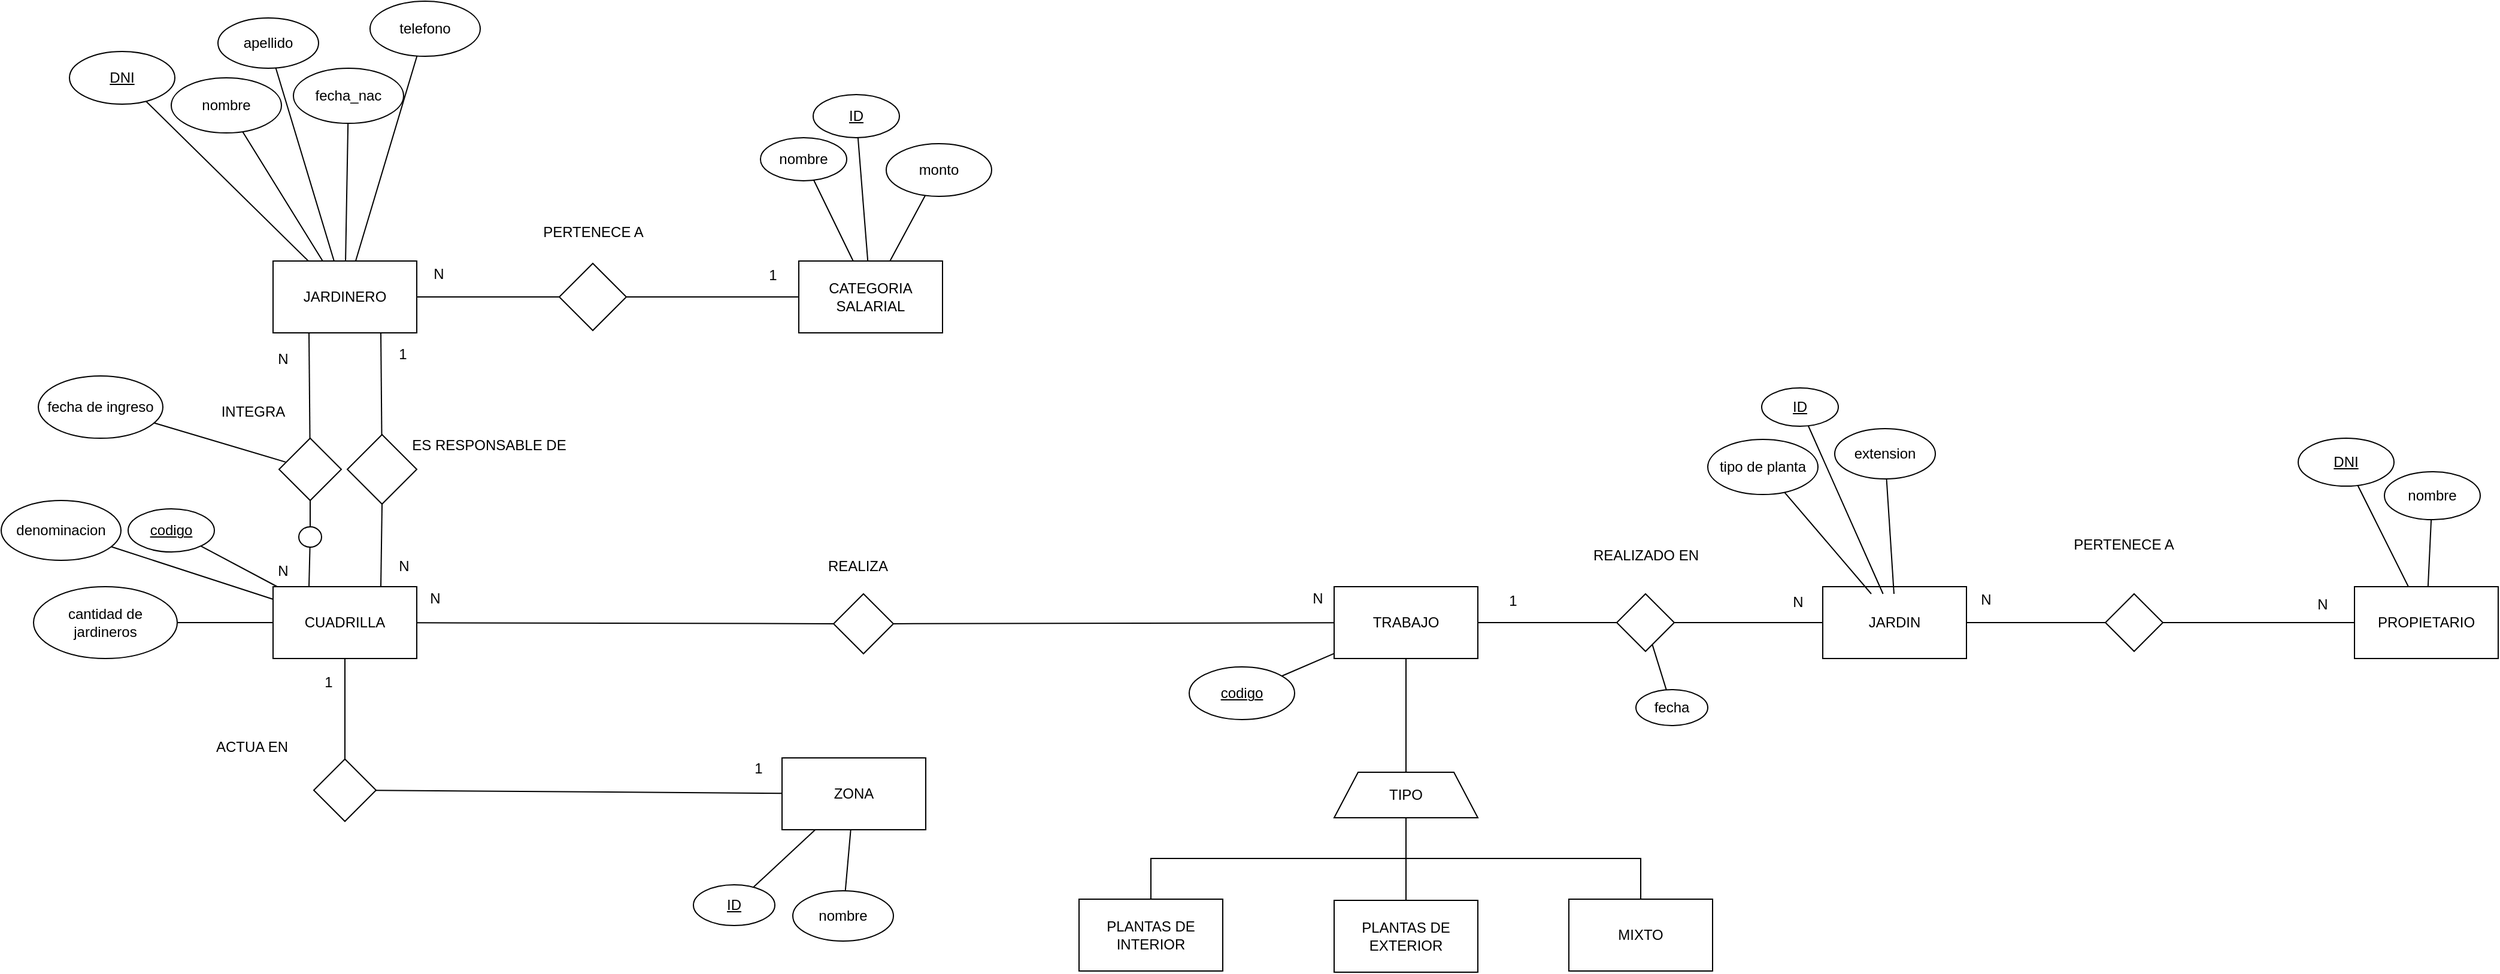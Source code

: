 <mxfile version="16.1.2" type="device"><diagram id="z2osNgfrIxJZCCFGsL0d" name="Página-1"><mxGraphModel dx="2031" dy="1290" grid="0" gridSize="10" guides="1" tooltips="1" connect="1" arrows="1" fold="1" page="1" pageScale="1" pageWidth="4000" pageHeight="2000" math="0" shadow="0"><root><mxCell id="0"/><mxCell id="1" parent="0"/><mxCell id="cNUN1jCN888TX4PFMaIL-3" value="" style="rounded=0;orthogonalLoop=1;jettySize=auto;html=1;endArrow=none;endFill=0;" edge="1" parent="1" source="cNUN1jCN888TX4PFMaIL-1" target="cNUN1jCN888TX4PFMaIL-2"><mxGeometry relative="1" as="geometry"/></mxCell><mxCell id="cNUN1jCN888TX4PFMaIL-5" value="" style="edgeStyle=none;rounded=0;orthogonalLoop=1;jettySize=auto;html=1;endArrow=none;endFill=0;" edge="1" parent="1" source="cNUN1jCN888TX4PFMaIL-1" target="cNUN1jCN888TX4PFMaIL-4"><mxGeometry relative="1" as="geometry"/></mxCell><mxCell id="cNUN1jCN888TX4PFMaIL-7" value="" style="edgeStyle=none;rounded=0;orthogonalLoop=1;jettySize=auto;html=1;endArrow=none;endFill=0;" edge="1" parent="1" source="cNUN1jCN888TX4PFMaIL-1" target="cNUN1jCN888TX4PFMaIL-6"><mxGeometry relative="1" as="geometry"/></mxCell><mxCell id="cNUN1jCN888TX4PFMaIL-9" value="" style="edgeStyle=none;rounded=0;orthogonalLoop=1;jettySize=auto;html=1;endArrow=none;endFill=0;" edge="1" parent="1" source="cNUN1jCN888TX4PFMaIL-1" target="cNUN1jCN888TX4PFMaIL-8"><mxGeometry relative="1" as="geometry"/></mxCell><mxCell id="cNUN1jCN888TX4PFMaIL-11" value="" style="edgeStyle=none;rounded=0;orthogonalLoop=1;jettySize=auto;html=1;endArrow=none;endFill=0;" edge="1" parent="1" source="cNUN1jCN888TX4PFMaIL-1" target="cNUN1jCN888TX4PFMaIL-10"><mxGeometry relative="1" as="geometry"/></mxCell><mxCell id="cNUN1jCN888TX4PFMaIL-13" value="" style="edgeStyle=none;rounded=0;orthogonalLoop=1;jettySize=auto;html=1;endArrow=none;endFill=0;startArrow=none;" edge="1" parent="1" source="cNUN1jCN888TX4PFMaIL-14" target="cNUN1jCN888TX4PFMaIL-12"><mxGeometry relative="1" as="geometry"/></mxCell><mxCell id="cNUN1jCN888TX4PFMaIL-28" value="" style="edgeStyle=none;rounded=0;orthogonalLoop=1;jettySize=auto;html=1;endArrow=none;endFill=0;exitX=0.25;exitY=1;exitDx=0;exitDy=0;" edge="1" parent="1" source="cNUN1jCN888TX4PFMaIL-1" target="cNUN1jCN888TX4PFMaIL-27"><mxGeometry relative="1" as="geometry"/></mxCell><mxCell id="cNUN1jCN888TX4PFMaIL-60" style="edgeStyle=none;rounded=0;orthogonalLoop=1;jettySize=auto;html=1;endArrow=none;endFill=0;exitX=0.75;exitY=1;exitDx=0;exitDy=0;" edge="1" parent="1" source="cNUN1jCN888TX4PFMaIL-1" target="cNUN1jCN888TX4PFMaIL-61"><mxGeometry relative="1" as="geometry"><mxPoint x="932" y="561" as="targetPoint"/><mxPoint x="933" y="498" as="sourcePoint"/></mxGeometry></mxCell><mxCell id="cNUN1jCN888TX4PFMaIL-1" value="JARDINERO" style="rounded=0;whiteSpace=wrap;html=1;" vertex="1" parent="1"><mxGeometry x="842" y="418" width="120" height="60" as="geometry"/></mxCell><mxCell id="cNUN1jCN888TX4PFMaIL-2" value="DNI" style="ellipse;whiteSpace=wrap;html=1;rounded=0;fontStyle=4" vertex="1" parent="1"><mxGeometry x="672" y="243" width="88" height="44" as="geometry"/></mxCell><mxCell id="cNUN1jCN888TX4PFMaIL-4" value="nombre" style="ellipse;whiteSpace=wrap;html=1;rounded=0;" vertex="1" parent="1"><mxGeometry x="757" y="265" width="92" height="46" as="geometry"/></mxCell><mxCell id="cNUN1jCN888TX4PFMaIL-6" value="apellido" style="ellipse;whiteSpace=wrap;html=1;rounded=0;" vertex="1" parent="1"><mxGeometry x="796" y="215" width="84" height="42" as="geometry"/></mxCell><mxCell id="cNUN1jCN888TX4PFMaIL-8" value="fecha_nac" style="ellipse;whiteSpace=wrap;html=1;rounded=0;" vertex="1" parent="1"><mxGeometry x="859" y="257" width="92" height="46" as="geometry"/></mxCell><mxCell id="cNUN1jCN888TX4PFMaIL-10" value="telefono" style="ellipse;whiteSpace=wrap;html=1;rounded=0;" vertex="1" parent="1"><mxGeometry x="923" y="201" width="92" height="46" as="geometry"/></mxCell><mxCell id="cNUN1jCN888TX4PFMaIL-24" value="" style="edgeStyle=none;rounded=0;orthogonalLoop=1;jettySize=auto;html=1;endArrow=none;endFill=0;" edge="1" parent="1" source="cNUN1jCN888TX4PFMaIL-12" target="cNUN1jCN888TX4PFMaIL-23"><mxGeometry relative="1" as="geometry"/></mxCell><mxCell id="cNUN1jCN888TX4PFMaIL-26" value="" style="edgeStyle=none;rounded=0;orthogonalLoop=1;jettySize=auto;html=1;endArrow=none;endFill=0;" edge="1" parent="1" source="cNUN1jCN888TX4PFMaIL-12" target="cNUN1jCN888TX4PFMaIL-25"><mxGeometry relative="1" as="geometry"/></mxCell><mxCell id="cNUN1jCN888TX4PFMaIL-89" value="" style="edgeStyle=none;rounded=0;orthogonalLoop=1;jettySize=auto;html=1;endArrow=none;endFill=0;" edge="1" parent="1" source="cNUN1jCN888TX4PFMaIL-12" target="cNUN1jCN888TX4PFMaIL-88"><mxGeometry relative="1" as="geometry"/></mxCell><mxCell id="cNUN1jCN888TX4PFMaIL-12" value="CATEGORIA&lt;br&gt;SALARIAL" style="whiteSpace=wrap;html=1;rounded=0;" vertex="1" parent="1"><mxGeometry x="1281" y="418" width="120" height="60" as="geometry"/></mxCell><mxCell id="cNUN1jCN888TX4PFMaIL-14" value="" style="rhombus;whiteSpace=wrap;html=1;" vertex="1" parent="1"><mxGeometry x="1081" y="420" width="56" height="56" as="geometry"/></mxCell><mxCell id="cNUN1jCN888TX4PFMaIL-15" value="" style="edgeStyle=none;rounded=0;orthogonalLoop=1;jettySize=auto;html=1;endArrow=none;endFill=0;" edge="1" parent="1" source="cNUN1jCN888TX4PFMaIL-1" target="cNUN1jCN888TX4PFMaIL-14"><mxGeometry relative="1" as="geometry"><mxPoint x="962" y="448" as="sourcePoint"/><mxPoint x="1281" y="448" as="targetPoint"/></mxGeometry></mxCell><mxCell id="cNUN1jCN888TX4PFMaIL-16" value="PERTENECE A" style="text;html=1;align=center;verticalAlign=middle;resizable=0;points=[];autosize=1;strokeColor=none;fillColor=none;" vertex="1" parent="1"><mxGeometry x="1062" y="385" width="94" height="18" as="geometry"/></mxCell><mxCell id="cNUN1jCN888TX4PFMaIL-23" value="nombre" style="ellipse;whiteSpace=wrap;html=1;rounded=0;" vertex="1" parent="1"><mxGeometry x="1249" y="315" width="72" height="36" as="geometry"/></mxCell><mxCell id="cNUN1jCN888TX4PFMaIL-25" value="ID" style="ellipse;whiteSpace=wrap;html=1;rounded=0;fontStyle=4" vertex="1" parent="1"><mxGeometry x="1293" y="279" width="72" height="36" as="geometry"/></mxCell><mxCell id="cNUN1jCN888TX4PFMaIL-30" value="" style="edgeStyle=none;rounded=0;orthogonalLoop=1;jettySize=auto;html=1;endArrow=none;endFill=0;startArrow=none;entryX=0.25;entryY=0;entryDx=0;entryDy=0;" edge="1" parent="1" source="cNUN1jCN888TX4PFMaIL-82" target="cNUN1jCN888TX4PFMaIL-29"><mxGeometry relative="1" as="geometry"><mxPoint x="868" y="675" as="targetPoint"/></mxGeometry></mxCell><mxCell id="cNUN1jCN888TX4PFMaIL-81" value="" style="rounded=0;orthogonalLoop=1;jettySize=auto;html=1;endArrow=none;endFill=0;" edge="1" parent="1" source="cNUN1jCN888TX4PFMaIL-27" target="cNUN1jCN888TX4PFMaIL-80"><mxGeometry relative="1" as="geometry"/></mxCell><mxCell id="cNUN1jCN888TX4PFMaIL-27" value="" style="rhombus;whiteSpace=wrap;html=1;rounded=0;" vertex="1" parent="1"><mxGeometry x="847" y="566" width="52" height="52" as="geometry"/></mxCell><mxCell id="cNUN1jCN888TX4PFMaIL-37" value="" style="edgeStyle=none;rounded=0;orthogonalLoop=1;jettySize=auto;html=1;endArrow=none;endFill=0;" edge="1" parent="1" source="cNUN1jCN888TX4PFMaIL-29" target="cNUN1jCN888TX4PFMaIL-36"><mxGeometry relative="1" as="geometry"/></mxCell><mxCell id="cNUN1jCN888TX4PFMaIL-39" value="" style="edgeStyle=none;rounded=0;orthogonalLoop=1;jettySize=auto;html=1;endArrow=none;endFill=0;" edge="1" parent="1" source="cNUN1jCN888TX4PFMaIL-29" target="cNUN1jCN888TX4PFMaIL-38"><mxGeometry relative="1" as="geometry"/></mxCell><mxCell id="cNUN1jCN888TX4PFMaIL-41" value="" style="edgeStyle=none;rounded=0;orthogonalLoop=1;jettySize=auto;html=1;endArrow=none;endFill=0;" edge="1" parent="1" source="cNUN1jCN888TX4PFMaIL-29" target="cNUN1jCN888TX4PFMaIL-40"><mxGeometry relative="1" as="geometry"/></mxCell><mxCell id="cNUN1jCN888TX4PFMaIL-52" value="" style="edgeStyle=none;rounded=0;orthogonalLoop=1;jettySize=auto;html=1;endArrow=none;endFill=0;" edge="1" parent="1" source="cNUN1jCN888TX4PFMaIL-29" target="cNUN1jCN888TX4PFMaIL-51"><mxGeometry relative="1" as="geometry"/></mxCell><mxCell id="cNUN1jCN888TX4PFMaIL-59" value="" style="edgeStyle=none;rounded=0;orthogonalLoop=1;jettySize=auto;html=1;endArrow=none;endFill=0;" edge="1" parent="1" source="cNUN1jCN888TX4PFMaIL-29" target="cNUN1jCN888TX4PFMaIL-58"><mxGeometry relative="1" as="geometry"/></mxCell><mxCell id="cNUN1jCN888TX4PFMaIL-29" value="CUADRILLA" style="whiteSpace=wrap;html=1;rounded=0;" vertex="1" parent="1"><mxGeometry x="842" y="690" width="120" height="60" as="geometry"/></mxCell><mxCell id="cNUN1jCN888TX4PFMaIL-31" value="INTEGRA" style="text;html=1;align=center;verticalAlign=middle;resizable=0;points=[];autosize=1;strokeColor=none;fillColor=none;" vertex="1" parent="1"><mxGeometry x="793" y="535" width="63" height="18" as="geometry"/></mxCell><mxCell id="cNUN1jCN888TX4PFMaIL-32" value="N" style="text;html=1;align=center;verticalAlign=middle;resizable=0;points=[];autosize=1;strokeColor=none;fillColor=none;" vertex="1" parent="1"><mxGeometry x="970" y="420" width="19" height="18" as="geometry"/></mxCell><mxCell id="cNUN1jCN888TX4PFMaIL-33" value="1" style="text;html=1;align=center;verticalAlign=middle;resizable=0;points=[];autosize=1;strokeColor=none;fillColor=none;" vertex="1" parent="1"><mxGeometry x="1250" y="421" width="17" height="18" as="geometry"/></mxCell><mxCell id="cNUN1jCN888TX4PFMaIL-36" value="codigo" style="ellipse;whiteSpace=wrap;html=1;rounded=0;fontStyle=4" vertex="1" parent="1"><mxGeometry x="721" y="625" width="72" height="36" as="geometry"/></mxCell><mxCell id="cNUN1jCN888TX4PFMaIL-38" value="denominacion" style="ellipse;whiteSpace=wrap;html=1;rounded=0;" vertex="1" parent="1"><mxGeometry x="615" y="618" width="100" height="50" as="geometry"/></mxCell><mxCell id="cNUN1jCN888TX4PFMaIL-44" value="" style="edgeStyle=none;rounded=0;orthogonalLoop=1;jettySize=auto;html=1;endArrow=none;endFill=0;" edge="1" parent="1" source="cNUN1jCN888TX4PFMaIL-40" target="cNUN1jCN888TX4PFMaIL-43"><mxGeometry relative="1" as="geometry"/></mxCell><mxCell id="cNUN1jCN888TX4PFMaIL-40" value="" style="rhombus;whiteSpace=wrap;html=1;rounded=0;" vertex="1" parent="1"><mxGeometry x="876" y="834" width="52" height="52" as="geometry"/></mxCell><mxCell id="cNUN1jCN888TX4PFMaIL-42" value="ACTUA EN" style="text;html=1;align=center;verticalAlign=middle;resizable=0;points=[];autosize=1;strokeColor=none;fillColor=none;" vertex="1" parent="1"><mxGeometry x="789" y="815" width="70" height="18" as="geometry"/></mxCell><mxCell id="cNUN1jCN888TX4PFMaIL-71" value="" style="rounded=0;orthogonalLoop=1;jettySize=auto;html=1;endArrow=none;endFill=0;" edge="1" parent="1" source="cNUN1jCN888TX4PFMaIL-43" target="cNUN1jCN888TX4PFMaIL-70"><mxGeometry relative="1" as="geometry"/></mxCell><mxCell id="cNUN1jCN888TX4PFMaIL-73" value="" style="edgeStyle=none;rounded=0;orthogonalLoop=1;jettySize=auto;html=1;endArrow=none;endFill=0;" edge="1" parent="1" source="cNUN1jCN888TX4PFMaIL-43" target="cNUN1jCN888TX4PFMaIL-72"><mxGeometry relative="1" as="geometry"/></mxCell><mxCell id="cNUN1jCN888TX4PFMaIL-43" value="ZONA" style="whiteSpace=wrap;html=1;rounded=0;" vertex="1" parent="1"><mxGeometry x="1267" y="833" width="120" height="60" as="geometry"/></mxCell><mxCell id="cNUN1jCN888TX4PFMaIL-45" value="N" style="text;html=1;align=center;verticalAlign=middle;resizable=0;points=[];autosize=1;strokeColor=none;fillColor=none;" vertex="1" parent="1"><mxGeometry x="840" y="491" width="19" height="18" as="geometry"/></mxCell><mxCell id="cNUN1jCN888TX4PFMaIL-46" value="N" style="text;html=1;align=center;verticalAlign=middle;resizable=0;points=[];autosize=1;strokeColor=none;fillColor=none;" vertex="1" parent="1"><mxGeometry x="840" y="668" width="19" height="18" as="geometry"/></mxCell><mxCell id="cNUN1jCN888TX4PFMaIL-47" value="1" style="text;html=1;align=center;verticalAlign=middle;resizable=0;points=[];autosize=1;strokeColor=none;fillColor=none;" vertex="1" parent="1"><mxGeometry x="879" y="761" width="17" height="18" as="geometry"/></mxCell><mxCell id="cNUN1jCN888TX4PFMaIL-48" value="1" style="text;html=1;align=center;verticalAlign=middle;resizable=0;points=[];autosize=1;strokeColor=none;fillColor=none;" vertex="1" parent="1"><mxGeometry x="1238" y="833" width="17" height="18" as="geometry"/></mxCell><mxCell id="cNUN1jCN888TX4PFMaIL-55" value="" style="edgeStyle=none;rounded=0;orthogonalLoop=1;jettySize=auto;html=1;endArrow=none;endFill=0;" edge="1" parent="1" source="cNUN1jCN888TX4PFMaIL-51" target="cNUN1jCN888TX4PFMaIL-54"><mxGeometry relative="1" as="geometry"/></mxCell><mxCell id="cNUN1jCN888TX4PFMaIL-51" value="" style="rhombus;whiteSpace=wrap;html=1;rounded=0;" vertex="1" parent="1"><mxGeometry x="1310" y="696" width="50" height="50" as="geometry"/></mxCell><mxCell id="cNUN1jCN888TX4PFMaIL-53" value="REALIZA" style="text;html=1;align=center;verticalAlign=middle;resizable=0;points=[];autosize=1;strokeColor=none;fillColor=none;" vertex="1" parent="1"><mxGeometry x="1300" y="664" width="60" height="18" as="geometry"/></mxCell><mxCell id="cNUN1jCN888TX4PFMaIL-66" style="edgeStyle=none;rounded=0;orthogonalLoop=1;jettySize=auto;html=1;exitX=0.5;exitY=1;exitDx=0;exitDy=0;endArrow=none;endFill=0;" edge="1" parent="1" source="cNUN1jCN888TX4PFMaIL-54" target="cNUN1jCN888TX4PFMaIL-67"><mxGeometry relative="1" as="geometry"><mxPoint x="1788" y="815" as="targetPoint"/></mxGeometry></mxCell><mxCell id="cNUN1jCN888TX4PFMaIL-77" value="" style="edgeStyle=none;rounded=0;orthogonalLoop=1;jettySize=auto;html=1;endArrow=none;endFill=0;" edge="1" parent="1" source="cNUN1jCN888TX4PFMaIL-54" target="cNUN1jCN888TX4PFMaIL-76"><mxGeometry relative="1" as="geometry"/></mxCell><mxCell id="cNUN1jCN888TX4PFMaIL-91" value="" style="edgeStyle=none;rounded=0;orthogonalLoop=1;jettySize=auto;html=1;endArrow=none;endFill=0;" edge="1" parent="1" source="cNUN1jCN888TX4PFMaIL-54" target="cNUN1jCN888TX4PFMaIL-90"><mxGeometry relative="1" as="geometry"/></mxCell><mxCell id="cNUN1jCN888TX4PFMaIL-54" value="TRABAJO" style="whiteSpace=wrap;html=1;rounded=0;" vertex="1" parent="1"><mxGeometry x="1728" y="690" width="120" height="60" as="geometry"/></mxCell><mxCell id="cNUN1jCN888TX4PFMaIL-56" value="N" style="text;html=1;align=center;verticalAlign=middle;resizable=0;points=[];autosize=1;strokeColor=none;fillColor=none;" vertex="1" parent="1"><mxGeometry x="1704" y="691" width="19" height="18" as="geometry"/></mxCell><mxCell id="cNUN1jCN888TX4PFMaIL-57" value="N" style="text;html=1;align=center;verticalAlign=middle;resizable=0;points=[];autosize=1;strokeColor=none;fillColor=none;" vertex="1" parent="1"><mxGeometry x="967" y="691" width="19" height="18" as="geometry"/></mxCell><mxCell id="cNUN1jCN888TX4PFMaIL-58" value="cantidad de jardineros" style="ellipse;whiteSpace=wrap;html=1;rounded=0;" vertex="1" parent="1"><mxGeometry x="642" y="690" width="120" height="60" as="geometry"/></mxCell><mxCell id="cNUN1jCN888TX4PFMaIL-62" style="edgeStyle=none;rounded=0;orthogonalLoop=1;jettySize=auto;html=1;exitX=0.5;exitY=1;exitDx=0;exitDy=0;entryX=0.75;entryY=0;entryDx=0;entryDy=0;endArrow=none;endFill=0;" edge="1" parent="1" source="cNUN1jCN888TX4PFMaIL-61" target="cNUN1jCN888TX4PFMaIL-29"><mxGeometry relative="1" as="geometry"/></mxCell><mxCell id="cNUN1jCN888TX4PFMaIL-61" value="" style="rhombus;whiteSpace=wrap;html=1;" vertex="1" parent="1"><mxGeometry x="904" y="563" width="58" height="58" as="geometry"/></mxCell><mxCell id="cNUN1jCN888TX4PFMaIL-63" value="ES RESPONSABLE DE" style="text;html=1;align=center;verticalAlign=middle;resizable=0;points=[];autosize=1;strokeColor=none;fillColor=none;" vertex="1" parent="1"><mxGeometry x="952" y="563" width="139" height="18" as="geometry"/></mxCell><mxCell id="cNUN1jCN888TX4PFMaIL-64" value="1" style="text;html=1;align=center;verticalAlign=middle;resizable=0;points=[];autosize=1;strokeColor=none;fillColor=none;" vertex="1" parent="1"><mxGeometry x="941" y="487" width="17" height="18" as="geometry"/></mxCell><mxCell id="cNUN1jCN888TX4PFMaIL-65" value="N" style="text;html=1;align=center;verticalAlign=middle;resizable=0;points=[];autosize=1;strokeColor=none;fillColor=none;" vertex="1" parent="1"><mxGeometry x="941" y="664" width="19" height="18" as="geometry"/></mxCell><mxCell id="cNUN1jCN888TX4PFMaIL-68" style="edgeStyle=orthogonalEdgeStyle;rounded=0;orthogonalLoop=1;jettySize=auto;html=1;exitX=0.5;exitY=1;exitDx=0;exitDy=0;endArrow=none;endFill=0;entryX=0.5;entryY=0;entryDx=0;entryDy=0;" edge="1" parent="1" source="cNUN1jCN888TX4PFMaIL-67" target="cNUN1jCN888TX4PFMaIL-69"><mxGeometry relative="1" as="geometry"><mxPoint x="1467" y="953" as="targetPoint"/></mxGeometry></mxCell><mxCell id="cNUN1jCN888TX4PFMaIL-75" value="" style="edgeStyle=none;rounded=0;orthogonalLoop=1;jettySize=auto;html=1;endArrow=none;endFill=0;" edge="1" parent="1" source="cNUN1jCN888TX4PFMaIL-67" target="cNUN1jCN888TX4PFMaIL-74"><mxGeometry relative="1" as="geometry"/></mxCell><mxCell id="cNUN1jCN888TX4PFMaIL-79" value="" style="edgeStyle=orthogonalEdgeStyle;rounded=0;orthogonalLoop=1;jettySize=auto;html=1;endArrow=none;endFill=0;exitX=0.5;exitY=1;exitDx=0;exitDy=0;" edge="1" parent="1" source="cNUN1jCN888TX4PFMaIL-67" target="cNUN1jCN888TX4PFMaIL-78"><mxGeometry relative="1" as="geometry"/></mxCell><mxCell id="cNUN1jCN888TX4PFMaIL-67" value="TIPO" style="shape=trapezoid;perimeter=trapezoidPerimeter;whiteSpace=wrap;html=1;fixedSize=1;" vertex="1" parent="1"><mxGeometry x="1728" y="845" width="120" height="38" as="geometry"/></mxCell><mxCell id="cNUN1jCN888TX4PFMaIL-69" value="PLANTAS DE INTERIOR" style="rounded=0;whiteSpace=wrap;html=1;" vertex="1" parent="1"><mxGeometry x="1515" y="951" width="120" height="60" as="geometry"/></mxCell><mxCell id="cNUN1jCN888TX4PFMaIL-70" value="ID" style="ellipse;whiteSpace=wrap;html=1;rounded=0;fontStyle=4" vertex="1" parent="1"><mxGeometry x="1193" y="939" width="68" height="34" as="geometry"/></mxCell><mxCell id="cNUN1jCN888TX4PFMaIL-72" value="nombre" style="ellipse;whiteSpace=wrap;html=1;rounded=0;" vertex="1" parent="1"><mxGeometry x="1276" y="944" width="84" height="42" as="geometry"/></mxCell><mxCell id="cNUN1jCN888TX4PFMaIL-74" value="PLANTAS DE EXTERIOR" style="whiteSpace=wrap;html=1;" vertex="1" parent="1"><mxGeometry x="1728" y="952" width="120" height="60" as="geometry"/></mxCell><mxCell id="cNUN1jCN888TX4PFMaIL-76" value="codigo" style="ellipse;whiteSpace=wrap;html=1;rounded=0;fontStyle=4" vertex="1" parent="1"><mxGeometry x="1607" y="757" width="88" height="44" as="geometry"/></mxCell><mxCell id="cNUN1jCN888TX4PFMaIL-78" value="MIXTO" style="whiteSpace=wrap;html=1;" vertex="1" parent="1"><mxGeometry x="1924" y="951" width="120" height="60" as="geometry"/></mxCell><mxCell id="cNUN1jCN888TX4PFMaIL-80" value="fecha de ingreso" style="ellipse;whiteSpace=wrap;html=1;rounded=0;" vertex="1" parent="1"><mxGeometry x="646" y="514" width="104" height="52" as="geometry"/></mxCell><mxCell id="cNUN1jCN888TX4PFMaIL-82" value="" style="ellipse;whiteSpace=wrap;html=1;" vertex="1" parent="1"><mxGeometry x="863.5" y="640" width="19" height="17" as="geometry"/></mxCell><mxCell id="cNUN1jCN888TX4PFMaIL-83" value="" style="edgeStyle=none;rounded=0;orthogonalLoop=1;jettySize=auto;html=1;endArrow=none;endFill=0;entryX=0.5;entryY=0;entryDx=0;entryDy=0;" edge="1" parent="1" source="cNUN1jCN888TX4PFMaIL-27" target="cNUN1jCN888TX4PFMaIL-82"><mxGeometry relative="1" as="geometry"><mxPoint x="872.737" y="617.737" as="sourcePoint"/><mxPoint x="871" y="642" as="targetPoint"/></mxGeometry></mxCell><mxCell id="cNUN1jCN888TX4PFMaIL-88" value="monto" style="ellipse;whiteSpace=wrap;html=1;rounded=0;" vertex="1" parent="1"><mxGeometry x="1354" y="320" width="88" height="44" as="geometry"/></mxCell><mxCell id="cNUN1jCN888TX4PFMaIL-94" value="" style="edgeStyle=none;rounded=0;orthogonalLoop=1;jettySize=auto;html=1;endArrow=none;endFill=0;" edge="1" parent="1" source="cNUN1jCN888TX4PFMaIL-90" target="cNUN1jCN888TX4PFMaIL-93"><mxGeometry relative="1" as="geometry"/></mxCell><mxCell id="cNUN1jCN888TX4PFMaIL-118" value="" style="edgeStyle=none;rounded=0;orthogonalLoop=1;jettySize=auto;html=1;endArrow=none;endFill=0;" edge="1" parent="1" source="cNUN1jCN888TX4PFMaIL-90" target="cNUN1jCN888TX4PFMaIL-117"><mxGeometry relative="1" as="geometry"/></mxCell><mxCell id="cNUN1jCN888TX4PFMaIL-90" value="" style="rhombus;whiteSpace=wrap;html=1;rounded=0;" vertex="1" parent="1"><mxGeometry x="1964" y="696" width="48" height="48" as="geometry"/></mxCell><mxCell id="cNUN1jCN888TX4PFMaIL-92" value="REALIZADO EN" style="text;html=1;align=center;verticalAlign=middle;resizable=0;points=[];autosize=1;strokeColor=none;fillColor=none;" vertex="1" parent="1"><mxGeometry x="1939" y="655" width="98" height="18" as="geometry"/></mxCell><mxCell id="cNUN1jCN888TX4PFMaIL-96" value="" style="edgeStyle=none;rounded=0;orthogonalLoop=1;jettySize=auto;html=1;endArrow=none;endFill=0;" edge="1" parent="1" source="cNUN1jCN888TX4PFMaIL-93" target="cNUN1jCN888TX4PFMaIL-95"><mxGeometry relative="1" as="geometry"/></mxCell><mxCell id="cNUN1jCN888TX4PFMaIL-93" value="JARDIN" style="whiteSpace=wrap;html=1;rounded=0;" vertex="1" parent="1"><mxGeometry x="2136" y="690" width="120" height="60" as="geometry"/></mxCell><mxCell id="cNUN1jCN888TX4PFMaIL-99" value="" style="edgeStyle=none;rounded=0;orthogonalLoop=1;jettySize=auto;html=1;endArrow=none;endFill=0;" edge="1" parent="1" source="cNUN1jCN888TX4PFMaIL-95" target="cNUN1jCN888TX4PFMaIL-98"><mxGeometry relative="1" as="geometry"/></mxCell><mxCell id="cNUN1jCN888TX4PFMaIL-95" value="" style="rhombus;whiteSpace=wrap;html=1;rounded=0;" vertex="1" parent="1"><mxGeometry x="2372" y="696" width="48" height="48" as="geometry"/></mxCell><mxCell id="cNUN1jCN888TX4PFMaIL-97" value="PERTENECE A" style="text;html=1;align=center;verticalAlign=middle;resizable=0;points=[];autosize=1;strokeColor=none;fillColor=none;" vertex="1" parent="1"><mxGeometry x="2340" y="646" width="94" height="18" as="geometry"/></mxCell><mxCell id="cNUN1jCN888TX4PFMaIL-103" value="" style="edgeStyle=none;rounded=0;orthogonalLoop=1;jettySize=auto;html=1;endArrow=none;endFill=0;" edge="1" parent="1" source="cNUN1jCN888TX4PFMaIL-98" target="cNUN1jCN888TX4PFMaIL-102"><mxGeometry relative="1" as="geometry"/></mxCell><mxCell id="cNUN1jCN888TX4PFMaIL-105" value="" style="edgeStyle=none;rounded=0;orthogonalLoop=1;jettySize=auto;html=1;endArrow=none;endFill=0;" edge="1" parent="1" source="cNUN1jCN888TX4PFMaIL-98" target="cNUN1jCN888TX4PFMaIL-104"><mxGeometry relative="1" as="geometry"/></mxCell><mxCell id="cNUN1jCN888TX4PFMaIL-98" value="PROPIETARIO" style="whiteSpace=wrap;html=1;rounded=0;" vertex="1" parent="1"><mxGeometry x="2580" y="690" width="120" height="60" as="geometry"/></mxCell><mxCell id="cNUN1jCN888TX4PFMaIL-107" value="" style="edgeStyle=none;rounded=0;orthogonalLoop=1;jettySize=auto;html=1;endArrow=none;endFill=0;" edge="1" parent="1" target="cNUN1jCN888TX4PFMaIL-106"><mxGeometry relative="1" as="geometry"><mxPoint x="2176.508" y="696" as="sourcePoint"/></mxGeometry></mxCell><mxCell id="cNUN1jCN888TX4PFMaIL-109" value="" style="edgeStyle=none;rounded=0;orthogonalLoop=1;jettySize=auto;html=1;endArrow=none;endFill=0;" edge="1" parent="1" target="cNUN1jCN888TX4PFMaIL-108"><mxGeometry relative="1" as="geometry"><mxPoint x="2186.333" y="696" as="sourcePoint"/></mxGeometry></mxCell><mxCell id="cNUN1jCN888TX4PFMaIL-111" value="" style="edgeStyle=none;rounded=0;orthogonalLoop=1;jettySize=auto;html=1;endArrow=none;endFill=0;" edge="1" parent="1" target="cNUN1jCN888TX4PFMaIL-110"><mxGeometry relative="1" as="geometry"><mxPoint x="2195.468" y="696" as="sourcePoint"/></mxGeometry></mxCell><mxCell id="cNUN1jCN888TX4PFMaIL-102" value="DNI" style="ellipse;whiteSpace=wrap;html=1;rounded=0;fontStyle=4" vertex="1" parent="1"><mxGeometry x="2533" y="566" width="80" height="40" as="geometry"/></mxCell><mxCell id="cNUN1jCN888TX4PFMaIL-104" value="nombre" style="ellipse;whiteSpace=wrap;html=1;rounded=0;" vertex="1" parent="1"><mxGeometry x="2605" y="594" width="80" height="40" as="geometry"/></mxCell><mxCell id="cNUN1jCN888TX4PFMaIL-106" value="tipo de planta" style="ellipse;whiteSpace=wrap;html=1;fillColor=none;rounded=0;" vertex="1" parent="1"><mxGeometry x="2040" y="567" width="92" height="46" as="geometry"/></mxCell><mxCell id="cNUN1jCN888TX4PFMaIL-108" value="ID" style="ellipse;whiteSpace=wrap;html=1;fillColor=none;rounded=0;fontStyle=4" vertex="1" parent="1"><mxGeometry x="2085" y="524" width="64" height="32" as="geometry"/></mxCell><mxCell id="cNUN1jCN888TX4PFMaIL-110" value="extension" style="ellipse;whiteSpace=wrap;html=1;fillColor=none;rounded=0;" vertex="1" parent="1"><mxGeometry x="2146" y="558" width="84" height="42" as="geometry"/></mxCell><mxCell id="cNUN1jCN888TX4PFMaIL-112" value="N" style="text;html=1;align=center;verticalAlign=middle;resizable=0;points=[];autosize=1;strokeColor=none;fillColor=none;" vertex="1" parent="1"><mxGeometry x="2262" y="692" width="19" height="18" as="geometry"/></mxCell><mxCell id="cNUN1jCN888TX4PFMaIL-113" value="N" style="text;html=1;align=center;verticalAlign=middle;resizable=0;points=[];autosize=1;strokeColor=none;fillColor=none;" vertex="1" parent="1"><mxGeometry x="2543" y="696" width="19" height="18" as="geometry"/></mxCell><mxCell id="cNUN1jCN888TX4PFMaIL-115" value="1" style="text;html=1;align=center;verticalAlign=middle;resizable=0;points=[];autosize=1;strokeColor=none;fillColor=none;" vertex="1" parent="1"><mxGeometry x="1868" y="693" width="17" height="18" as="geometry"/></mxCell><mxCell id="cNUN1jCN888TX4PFMaIL-116" value="N" style="text;html=1;align=center;verticalAlign=middle;resizable=0;points=[];autosize=1;strokeColor=none;fillColor=none;" vertex="1" parent="1"><mxGeometry x="2105" y="694" width="19" height="18" as="geometry"/></mxCell><mxCell id="cNUN1jCN888TX4PFMaIL-117" value="fecha" style="ellipse;whiteSpace=wrap;html=1;rounded=0;" vertex="1" parent="1"><mxGeometry x="1980" y="776" width="60" height="30" as="geometry"/></mxCell></root></mxGraphModel></diagram></mxfile>